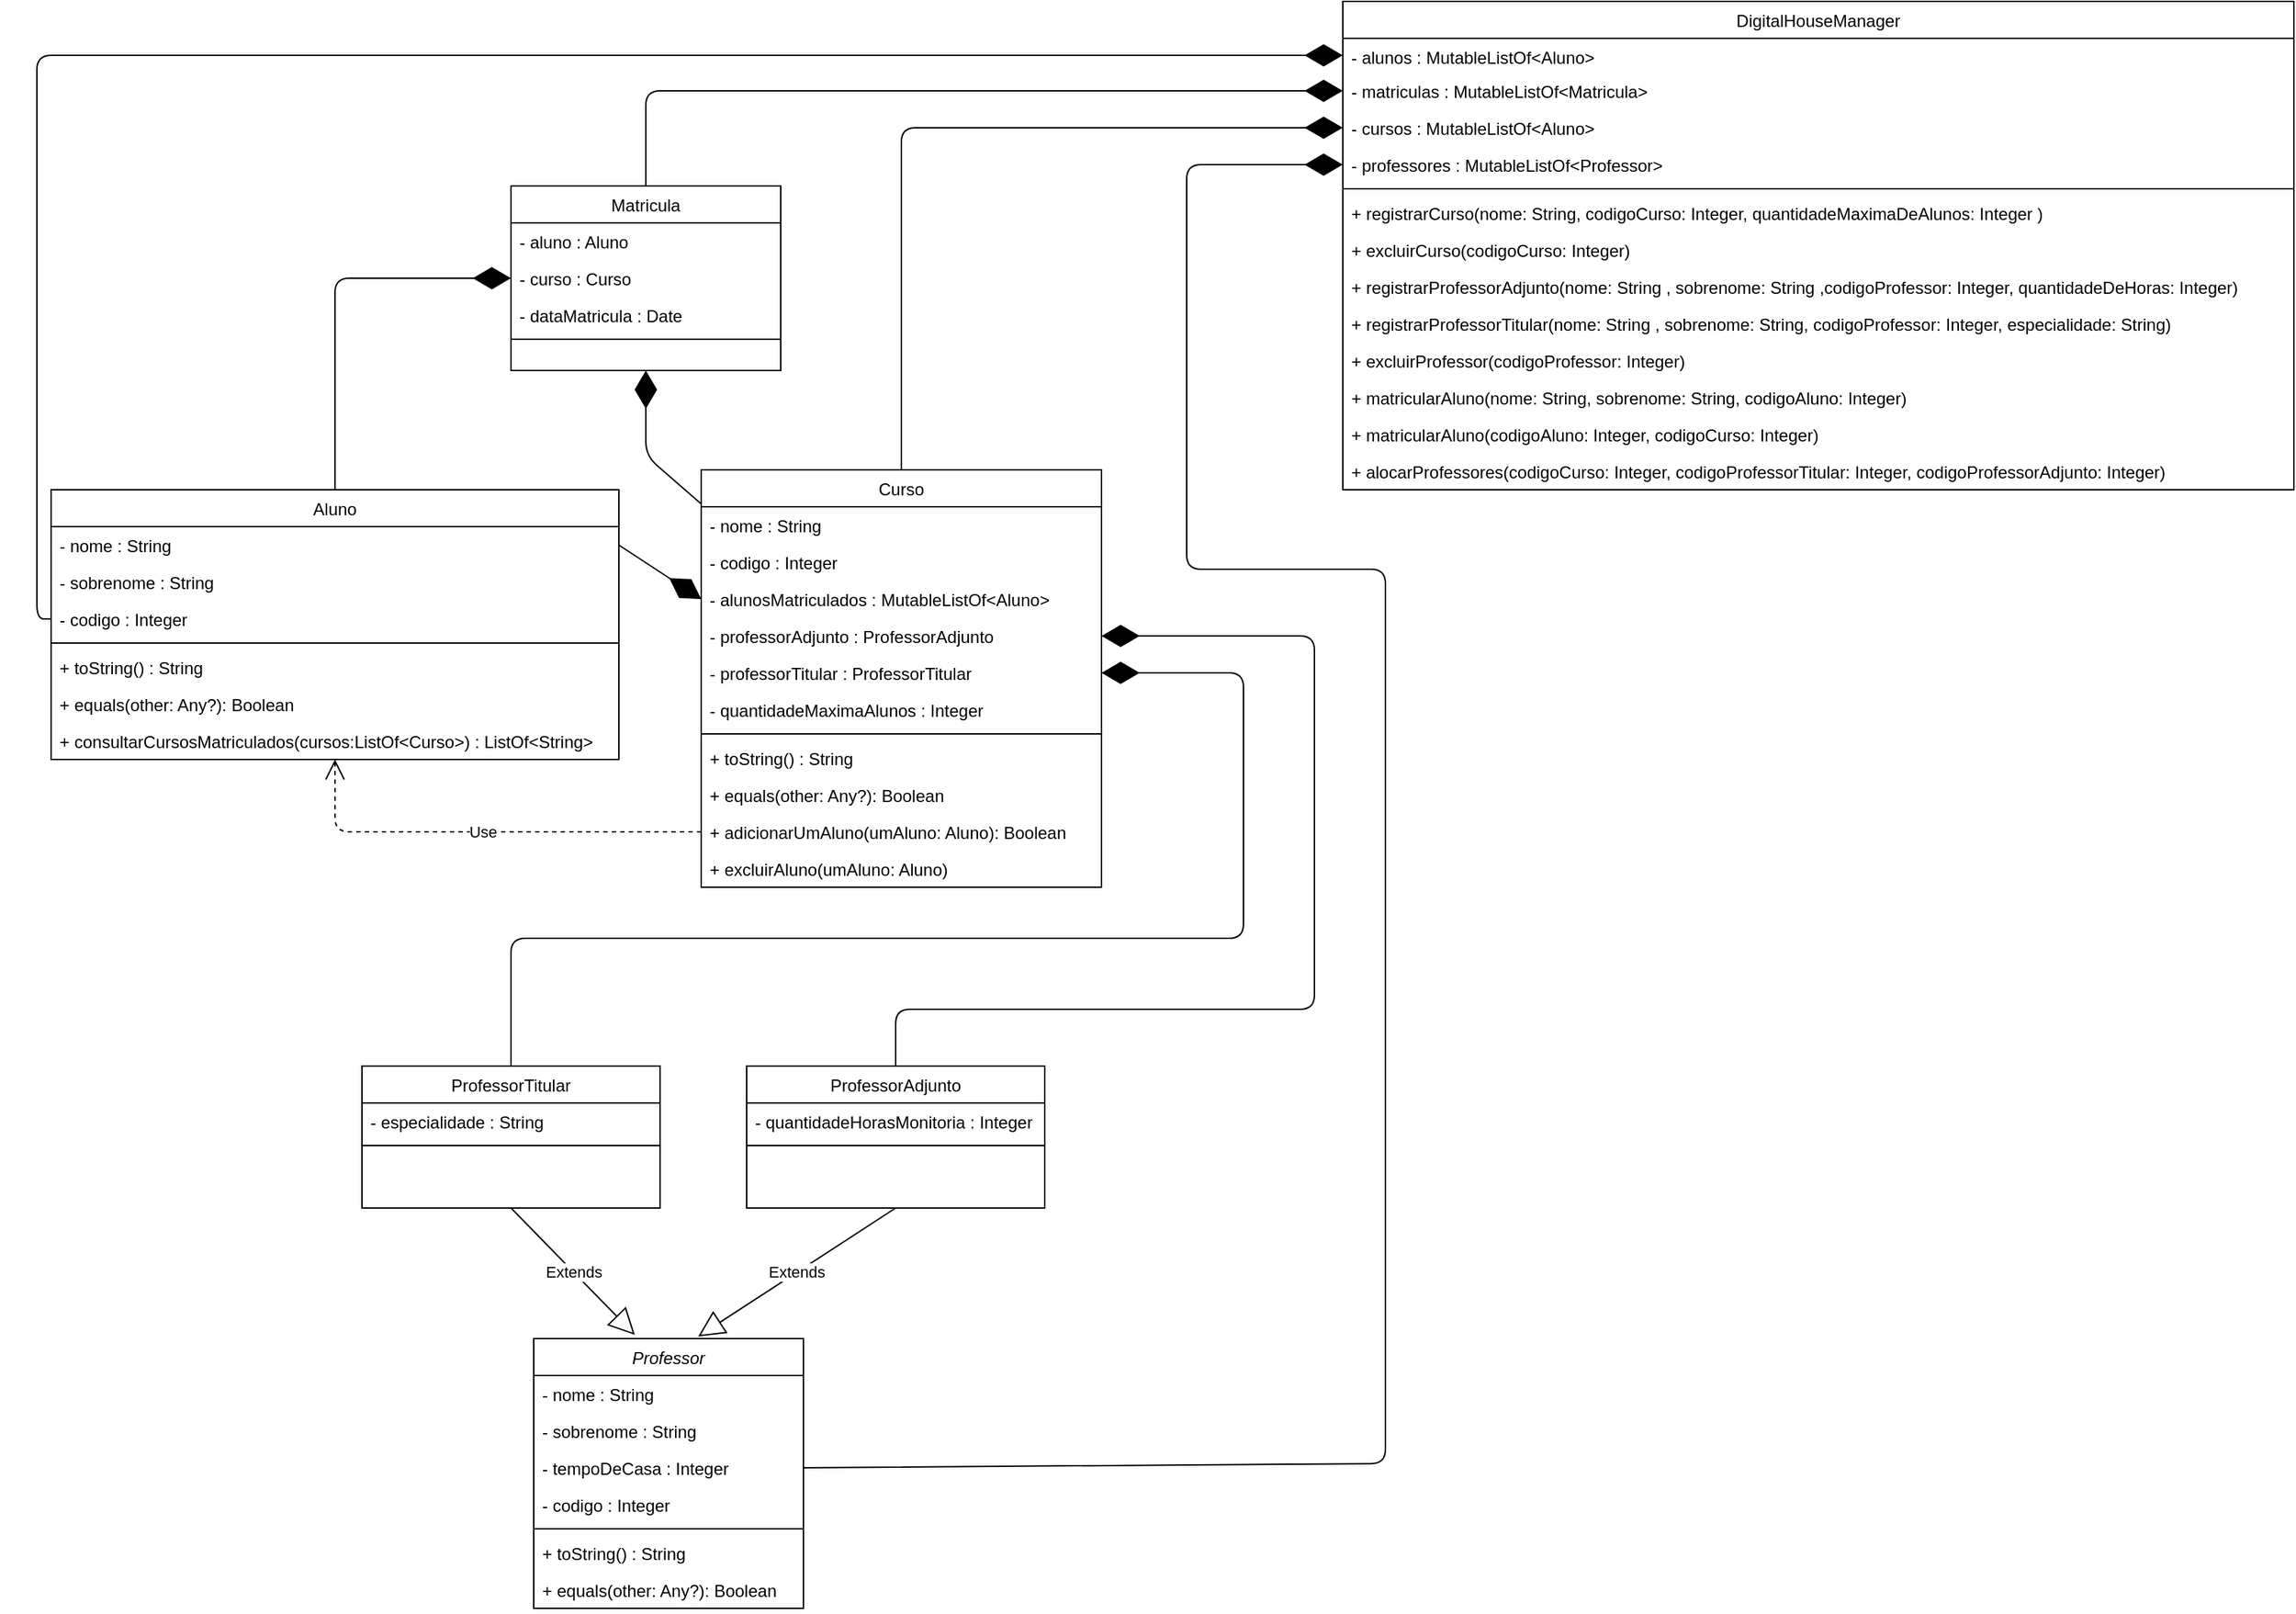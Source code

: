 <mxfile version="13.7.7" type="device"><diagram id="C5RBs43oDa-KdzZeNtuy" name="Page-1"><mxGraphModel dx="1577" dy="918" grid="1" gridSize="10" guides="1" tooltips="1" connect="1" arrows="1" fold="1" page="1" pageScale="1" pageWidth="827" pageHeight="1169" math="0" shadow="0"><root><mxCell id="WIyWlLk6GJQsqaUBKTNV-0"/><mxCell id="WIyWlLk6GJQsqaUBKTNV-1" parent="WIyWlLk6GJQsqaUBKTNV-0"/><mxCell id="B189YmtcXOPuMy648B2B-33" value="Extends" style="endArrow=block;endSize=16;endFill=0;html=1;exitX=0.5;exitY=1;exitDx=0;exitDy=0;entryX=0.375;entryY=-0.014;entryDx=0;entryDy=0;entryPerimeter=0;" parent="WIyWlLk6GJQsqaUBKTNV-1" source="B189YmtcXOPuMy648B2B-17" target="B189YmtcXOPuMy648B2B-8" edge="1"><mxGeometry width="160" relative="1" as="geometry"><mxPoint x="340" y="810" as="sourcePoint"/><mxPoint x="500" y="810" as="targetPoint"/></mxGeometry></mxCell><mxCell id="B189YmtcXOPuMy648B2B-34" value="Extends" style="endArrow=block;endSize=16;endFill=0;html=1;exitX=0.5;exitY=1;exitDx=0;exitDy=0;entryX=0.61;entryY=-0.008;entryDx=0;entryDy=0;entryPerimeter=0;" parent="WIyWlLk6GJQsqaUBKTNV-1" source="B189YmtcXOPuMy648B2B-25" target="B189YmtcXOPuMy648B2B-8" edge="1"><mxGeometry width="160" relative="1" as="geometry"><mxPoint x="415" y="740" as="sourcePoint"/><mxPoint x="510" y="820" as="targetPoint"/></mxGeometry></mxCell><mxCell id="5GUe3_cNUbi0rKs2hOgH-0" value="Matricula" style="swimlane;fontStyle=0;align=center;verticalAlign=top;childLayout=stackLayout;horizontal=1;startSize=26;horizontalStack=0;resizeParent=1;resizeLast=0;collapsible=1;marginBottom=0;rounded=0;shadow=0;strokeWidth=1;" parent="WIyWlLk6GJQsqaUBKTNV-1" vertex="1"><mxGeometry x="414" y="160" width="190" height="130" as="geometry"><mxRectangle x="230" y="140" width="160" height="26" as="alternateBounds"/></mxGeometry></mxCell><mxCell id="5GUe3_cNUbi0rKs2hOgH-1" value="- aluno : Aluno" style="text;align=left;verticalAlign=top;spacingLeft=4;spacingRight=4;overflow=hidden;rotatable=0;points=[[0,0.5],[1,0.5]];portConstraint=eastwest;" parent="5GUe3_cNUbi0rKs2hOgH-0" vertex="1"><mxGeometry y="26" width="190" height="26" as="geometry"/></mxCell><mxCell id="5GUe3_cNUbi0rKs2hOgH-2" value="- curso : Curso" style="text;align=left;verticalAlign=top;spacingLeft=4;spacingRight=4;overflow=hidden;rotatable=0;points=[[0,0.5],[1,0.5]];portConstraint=eastwest;rounded=0;shadow=0;html=0;" parent="5GUe3_cNUbi0rKs2hOgH-0" vertex="1"><mxGeometry y="52" width="190" height="26" as="geometry"/></mxCell><mxCell id="5GUe3_cNUbi0rKs2hOgH-6" value="- dataMatricula : Date" style="text;align=left;verticalAlign=top;spacingLeft=4;spacingRight=4;overflow=hidden;rotatable=0;points=[[0,0.5],[1,0.5]];portConstraint=eastwest;rounded=0;shadow=0;html=0;" parent="5GUe3_cNUbi0rKs2hOgH-0" vertex="1"><mxGeometry y="78" width="190" height="26" as="geometry"/></mxCell><mxCell id="5GUe3_cNUbi0rKs2hOgH-3" value="" style="line;html=1;strokeWidth=1;align=left;verticalAlign=middle;spacingTop=-1;spacingLeft=3;spacingRight=3;rotatable=0;labelPosition=right;points=[];portConstraint=eastwest;" parent="5GUe3_cNUbi0rKs2hOgH-0" vertex="1"><mxGeometry y="104" width="190" height="8" as="geometry"/></mxCell><mxCell id="5GUe3_cNUbi0rKs2hOgH-8" value="" style="endArrow=diamondThin;endFill=1;endSize=24;html=1;entryX=0;entryY=0.5;entryDx=0;entryDy=0;exitX=0.5;exitY=0;exitDx=0;exitDy=0;" parent="WIyWlLk6GJQsqaUBKTNV-1" source="zkfFHV4jXpPFQw0GAbJ--0" target="5GUe3_cNUbi0rKs2hOgH-2" edge="1"><mxGeometry width="160" relative="1" as="geometry"><mxPoint x="500" y="500" as="sourcePoint"/><mxPoint x="660" y="500" as="targetPoint"/><Array as="points"><mxPoint x="290" y="225"/></Array></mxGeometry></mxCell><mxCell id="5GUe3_cNUbi0rKs2hOgH-11" value="" style="endArrow=diamondThin;endFill=1;endSize=24;html=1;entryX=0.5;entryY=1;entryDx=0;entryDy=0;" parent="WIyWlLk6GJQsqaUBKTNV-1" source="B189YmtcXOPuMy648B2B-1" target="5GUe3_cNUbi0rKs2hOgH-0" edge="1"><mxGeometry width="160" relative="1" as="geometry"><mxPoint x="430" y="470" as="sourcePoint"/><mxPoint x="590" y="470" as="targetPoint"/><Array as="points"><mxPoint x="509" y="350"/></Array></mxGeometry></mxCell><mxCell id="5GUe3_cNUbi0rKs2hOgH-18" value="" style="endArrow=diamondThin;endFill=1;endSize=24;html=1;entryX=0;entryY=0.5;entryDx=0;entryDy=0;exitX=0;exitY=0.5;exitDx=0;exitDy=0;" parent="WIyWlLk6GJQsqaUBKTNV-1" source="zkfFHV4jXpPFQw0GAbJ--3" target="5GUe3_cNUbi0rKs2hOgH-13" edge="1"><mxGeometry width="160" relative="1" as="geometry"><mxPoint x="580" y="240" as="sourcePoint"/><mxPoint x="740" y="240" as="targetPoint"/><Array as="points"><mxPoint x="80" y="465"/><mxPoint x="80" y="68"/></Array></mxGeometry></mxCell><mxCell id="5GUe3_cNUbi0rKs2hOgH-19" value="" style="endArrow=diamondThin;endFill=1;endSize=24;html=1;entryX=0;entryY=0.5;entryDx=0;entryDy=0;exitX=0.5;exitY=0;exitDx=0;exitDy=0;" parent="WIyWlLk6GJQsqaUBKTNV-1" source="B189YmtcXOPuMy648B2B-1" target="5GUe3_cNUbi0rKs2hOgH-14" edge="1"><mxGeometry width="160" relative="1" as="geometry"><mxPoint x="580" y="240" as="sourcePoint"/><mxPoint x="740" y="240" as="targetPoint"/><Array as="points"><mxPoint x="689" y="119"/></Array></mxGeometry></mxCell><mxCell id="5GUe3_cNUbi0rKs2hOgH-21" value="" style="endArrow=diamondThin;endFill=1;endSize=24;html=1;exitX=1;exitY=0.5;exitDx=0;exitDy=0;entryX=0;entryY=0.5;entryDx=0;entryDy=0;" parent="WIyWlLk6GJQsqaUBKTNV-1" source="B189YmtcXOPuMy648B2B-15" target="5GUe3_cNUbi0rKs2hOgH-15" edge="1"><mxGeometry width="160" relative="1" as="geometry"><mxPoint x="600" y="610" as="sourcePoint"/><mxPoint x="1040" y="320" as="targetPoint"/><Array as="points"><mxPoint x="1030" y="1060"/><mxPoint x="1030" y="430"/><mxPoint x="970" y="430"/><mxPoint x="890" y="430"/><mxPoint x="890" y="145"/></Array></mxGeometry></mxCell><mxCell id="5GUe3_cNUbi0rKs2hOgH-22" value="" style="endArrow=diamondThin;endFill=1;endSize=24;html=1;entryX=0;entryY=0.5;entryDx=0;entryDy=0;exitX=0.5;exitY=0;exitDx=0;exitDy=0;" parent="WIyWlLk6GJQsqaUBKTNV-1" source="5GUe3_cNUbi0rKs2hOgH-0" target="5GUe3_cNUbi0rKs2hOgH-17" edge="1"><mxGeometry width="160" relative="1" as="geometry"><mxPoint x="640" y="210" as="sourcePoint"/><mxPoint x="800" y="210" as="targetPoint"/><Array as="points"><mxPoint x="509" y="93"/></Array></mxGeometry></mxCell><mxCell id="B189YmtcXOPuMy648B2B-1" value="Curso" style="swimlane;fontStyle=0;align=center;verticalAlign=top;childLayout=stackLayout;horizontal=1;startSize=26;horizontalStack=0;resizeParent=1;resizeLast=0;collapsible=1;marginBottom=0;rounded=0;shadow=0;strokeWidth=1;" parent="WIyWlLk6GJQsqaUBKTNV-1" vertex="1"><mxGeometry x="548" y="360" width="282" height="294" as="geometry"><mxRectangle x="230" y="140" width="160" height="26" as="alternateBounds"/></mxGeometry></mxCell><mxCell id="B189YmtcXOPuMy648B2B-2" value="- nome : String" style="text;align=left;verticalAlign=top;spacingLeft=4;spacingRight=4;overflow=hidden;rotatable=0;points=[[0,0.5],[1,0.5]];portConstraint=eastwest;" parent="B189YmtcXOPuMy648B2B-1" vertex="1"><mxGeometry y="26" width="282" height="26" as="geometry"/></mxCell><mxCell id="B189YmtcXOPuMy648B2B-4" value="- codigo : Integer" style="text;align=left;verticalAlign=top;spacingLeft=4;spacingRight=4;overflow=hidden;rotatable=0;points=[[0,0.5],[1,0.5]];portConstraint=eastwest;rounded=0;shadow=0;html=0;" parent="B189YmtcXOPuMy648B2B-1" vertex="1"><mxGeometry y="52" width="282" height="26" as="geometry"/></mxCell><mxCell id="5GUe3_cNUbi0rKs2hOgH-29" value="- alunosMatriculados : MutableListOf&lt;Aluno&gt;" style="text;align=left;verticalAlign=top;spacingLeft=4;spacingRight=4;overflow=hidden;rotatable=0;points=[[0,0.5],[1,0.5]];portConstraint=eastwest;rounded=0;shadow=0;html=0;" parent="B189YmtcXOPuMy648B2B-1" vertex="1"><mxGeometry y="78" width="282" height="26" as="geometry"/></mxCell><mxCell id="5GUe3_cNUbi0rKs2hOgH-25" value="- professorAdjunto : ProfessorAdjunto" style="text;align=left;verticalAlign=top;spacingLeft=4;spacingRight=4;overflow=hidden;rotatable=0;points=[[0,0.5],[1,0.5]];portConstraint=eastwest;rounded=0;shadow=0;html=0;" parent="B189YmtcXOPuMy648B2B-1" vertex="1"><mxGeometry y="104" width="282" height="26" as="geometry"/></mxCell><mxCell id="5GUe3_cNUbi0rKs2hOgH-24" value="- professorTitular : ProfessorTitular" style="text;align=left;verticalAlign=top;spacingLeft=4;spacingRight=4;overflow=hidden;rotatable=0;points=[[0,0.5],[1,0.5]];portConstraint=eastwest;rounded=0;shadow=0;html=0;" parent="B189YmtcXOPuMy648B2B-1" vertex="1"><mxGeometry y="130" width="282" height="26" as="geometry"/></mxCell><mxCell id="5GUe3_cNUbi0rKs2hOgH-26" value="- quantidadeMaximaAlunos : Integer" style="text;align=left;verticalAlign=top;spacingLeft=4;spacingRight=4;overflow=hidden;rotatable=0;points=[[0,0.5],[1,0.5]];portConstraint=eastwest;rounded=0;shadow=0;html=0;" parent="B189YmtcXOPuMy648B2B-1" vertex="1"><mxGeometry y="156" width="282" height="26" as="geometry"/></mxCell><mxCell id="B189YmtcXOPuMy648B2B-5" value="" style="line;html=1;strokeWidth=1;align=left;verticalAlign=middle;spacingTop=-1;spacingLeft=3;spacingRight=3;rotatable=0;labelPosition=right;points=[];portConstraint=eastwest;" parent="B189YmtcXOPuMy648B2B-1" vertex="1"><mxGeometry y="182" width="282" height="8" as="geometry"/></mxCell><mxCell id="B189YmtcXOPuMy648B2B-6" value="+ toString() : String" style="text;align=left;verticalAlign=top;spacingLeft=4;spacingRight=4;overflow=hidden;rotatable=0;points=[[0,0.5],[1,0.5]];portConstraint=eastwest;" parent="B189YmtcXOPuMy648B2B-1" vertex="1"><mxGeometry y="190" width="282" height="26" as="geometry"/></mxCell><mxCell id="B189YmtcXOPuMy648B2B-7" value="+ equals(other: Any?): Boolean" style="text;align=left;verticalAlign=top;spacingLeft=4;spacingRight=4;overflow=hidden;rotatable=0;points=[[0,0.5],[1,0.5]];portConstraint=eastwest;" parent="B189YmtcXOPuMy648B2B-1" vertex="1"><mxGeometry y="216" width="282" height="26" as="geometry"/></mxCell><mxCell id="5GUe3_cNUbi0rKs2hOgH-33" value="+ adicionarUmAluno(umAluno: Aluno): Boolean" style="text;align=left;verticalAlign=top;spacingLeft=4;spacingRight=4;overflow=hidden;rotatable=0;points=[[0,0.5],[1,0.5]];portConstraint=eastwest;" parent="B189YmtcXOPuMy648B2B-1" vertex="1"><mxGeometry y="242" width="282" height="26" as="geometry"/></mxCell><mxCell id="5GUe3_cNUbi0rKs2hOgH-34" value="+ excluirAluno(umAluno: Aluno)" style="text;align=left;verticalAlign=top;spacingLeft=4;spacingRight=4;overflow=hidden;rotatable=0;points=[[0,0.5],[1,0.5]];portConstraint=eastwest;" parent="B189YmtcXOPuMy648B2B-1" vertex="1"><mxGeometry y="268" width="282" height="26" as="geometry"/></mxCell><mxCell id="5GUe3_cNUbi0rKs2hOgH-28" value="" style="endArrow=diamondThin;endFill=1;endSize=24;html=1;exitX=1;exitY=0.5;exitDx=0;exitDy=0;entryX=0;entryY=0.5;entryDx=0;entryDy=0;" parent="WIyWlLk6GJQsqaUBKTNV-1" source="zkfFHV4jXpPFQw0GAbJ--1" target="5GUe3_cNUbi0rKs2hOgH-29" edge="1"><mxGeometry width="160" relative="1" as="geometry"><mxPoint x="640" y="470" as="sourcePoint"/><mxPoint x="800" y="470" as="targetPoint"/></mxGeometry></mxCell><mxCell id="5GUe3_cNUbi0rKs2hOgH-31" value="" style="endArrow=diamondThin;endFill=1;endSize=24;html=1;exitX=0.5;exitY=0;exitDx=0;exitDy=0;entryX=1;entryY=0.5;entryDx=0;entryDy=0;" parent="WIyWlLk6GJQsqaUBKTNV-1" source="B189YmtcXOPuMy648B2B-17" target="5GUe3_cNUbi0rKs2hOgH-24" edge="1"><mxGeometry width="160" relative="1" as="geometry"><mxPoint x="640" y="470" as="sourcePoint"/><mxPoint x="800" y="470" as="targetPoint"/><Array as="points"><mxPoint x="414" y="690"/><mxPoint x="930" y="690"/><mxPoint x="930" y="503"/></Array></mxGeometry></mxCell><mxCell id="5GUe3_cNUbi0rKs2hOgH-12" value="DigitalHouseManager" style="swimlane;fontStyle=0;align=center;verticalAlign=top;childLayout=stackLayout;horizontal=1;startSize=26;horizontalStack=0;resizeParent=1;resizeLast=0;collapsible=1;marginBottom=0;rounded=0;shadow=0;strokeWidth=1;" parent="WIyWlLk6GJQsqaUBKTNV-1" vertex="1"><mxGeometry x="1000" y="30" width="670" height="344" as="geometry"><mxRectangle x="230" y="140" width="160" height="26" as="alternateBounds"/></mxGeometry></mxCell><mxCell id="5GUe3_cNUbi0rKs2hOgH-13" value="- alunos : MutableListOf&lt;Aluno&gt;" style="text;align=left;verticalAlign=top;spacingLeft=4;spacingRight=4;overflow=hidden;rotatable=0;points=[[0,0.5],[1,0.5]];portConstraint=eastwest;" parent="5GUe3_cNUbi0rKs2hOgH-12" vertex="1"><mxGeometry y="26" width="670" height="24" as="geometry"/></mxCell><mxCell id="5GUe3_cNUbi0rKs2hOgH-17" value="- matriculas : MutableListOf&lt;Matricula&gt;" style="text;align=left;verticalAlign=top;spacingLeft=4;spacingRight=4;overflow=hidden;rotatable=0;points=[[0,0.5],[1,0.5]];portConstraint=eastwest;rounded=0;shadow=0;html=0;" parent="5GUe3_cNUbi0rKs2hOgH-12" vertex="1"><mxGeometry y="50" width="670" height="26" as="geometry"/></mxCell><mxCell id="5GUe3_cNUbi0rKs2hOgH-14" value="- cursos : MutableListOf&lt;Aluno&gt;" style="text;align=left;verticalAlign=top;spacingLeft=4;spacingRight=4;overflow=hidden;rotatable=0;points=[[0,0.5],[1,0.5]];portConstraint=eastwest;rounded=0;shadow=0;html=0;" parent="5GUe3_cNUbi0rKs2hOgH-12" vertex="1"><mxGeometry y="76" width="670" height="26" as="geometry"/></mxCell><mxCell id="5GUe3_cNUbi0rKs2hOgH-15" value="- professores : MutableListOf&lt;Professor&gt;" style="text;align=left;verticalAlign=top;spacingLeft=4;spacingRight=4;overflow=hidden;rotatable=0;points=[[0,0.5],[1,0.5]];portConstraint=eastwest;rounded=0;shadow=0;html=0;" parent="5GUe3_cNUbi0rKs2hOgH-12" vertex="1"><mxGeometry y="102" width="670" height="26" as="geometry"/></mxCell><mxCell id="5GUe3_cNUbi0rKs2hOgH-16" value="" style="line;html=1;strokeWidth=1;align=left;verticalAlign=middle;spacingTop=-1;spacingLeft=3;spacingRight=3;rotatable=0;labelPosition=right;points=[];portConstraint=eastwest;" parent="5GUe3_cNUbi0rKs2hOgH-12" vertex="1"><mxGeometry y="128" width="670" height="8" as="geometry"/></mxCell><mxCell id="5GUe3_cNUbi0rKs2hOgH-41" value="+ registrarCurso(nome: String, codigoCurso: Integer, quantidadeMaximaDeAlunos: Integer )" style="text;align=left;verticalAlign=top;spacingLeft=4;spacingRight=4;overflow=hidden;rotatable=0;points=[[0,0.5],[1,0.5]];portConstraint=eastwest;rounded=0;shadow=0;html=0;" parent="5GUe3_cNUbi0rKs2hOgH-12" vertex="1"><mxGeometry y="136" width="670" height="26" as="geometry"/></mxCell><mxCell id="5GUe3_cNUbi0rKs2hOgH-42" value="+ excluirCurso(codigoCurso: Integer)" style="text;align=left;verticalAlign=top;spacingLeft=4;spacingRight=4;overflow=hidden;rotatable=0;points=[[0,0.5],[1,0.5]];portConstraint=eastwest;rounded=0;shadow=0;html=0;" parent="5GUe3_cNUbi0rKs2hOgH-12" vertex="1"><mxGeometry y="162" width="670" height="26" as="geometry"/></mxCell><mxCell id="5GUe3_cNUbi0rKs2hOgH-43" value="+ registrarProfessorAdjunto(nome: String , sobrenome: String ,codigoProfessor: Integer, quantidadeDeHoras: Integer)" style="text;align=left;verticalAlign=top;spacingLeft=4;spacingRight=4;overflow=hidden;rotatable=0;points=[[0,0.5],[1,0.5]];portConstraint=eastwest;rounded=0;shadow=0;html=0;" parent="5GUe3_cNUbi0rKs2hOgH-12" vertex="1"><mxGeometry y="188" width="670" height="26" as="geometry"/></mxCell><mxCell id="5GUe3_cNUbi0rKs2hOgH-44" value="+ registrarProfessorTitular(nome: String , sobrenome: String, codigoProfessor: Integer, especialidade: String)" style="text;align=left;verticalAlign=top;spacingLeft=4;spacingRight=4;overflow=hidden;rotatable=0;points=[[0,0.5],[1,0.5]];portConstraint=eastwest;rounded=0;shadow=0;html=0;" parent="5GUe3_cNUbi0rKs2hOgH-12" vertex="1"><mxGeometry y="214" width="670" height="26" as="geometry"/></mxCell><mxCell id="5GUe3_cNUbi0rKs2hOgH-45" value="+ excluirProfessor(codigoProfessor: Integer)&#10;" style="text;align=left;verticalAlign=top;spacingLeft=4;spacingRight=4;overflow=hidden;rotatable=0;points=[[0,0.5],[1,0.5]];portConstraint=eastwest;rounded=0;shadow=0;html=0;" parent="5GUe3_cNUbi0rKs2hOgH-12" vertex="1"><mxGeometry y="240" width="670" height="26" as="geometry"/></mxCell><mxCell id="5GUe3_cNUbi0rKs2hOgH-46" value="+ matricularAluno(nome: String, sobrenome: String, codigoAluno: Integer)" style="text;align=left;verticalAlign=top;spacingLeft=4;spacingRight=4;overflow=hidden;rotatable=0;points=[[0,0.5],[1,0.5]];portConstraint=eastwest;rounded=0;shadow=0;html=0;" parent="5GUe3_cNUbi0rKs2hOgH-12" vertex="1"><mxGeometry y="266" width="670" height="26" as="geometry"/></mxCell><mxCell id="5GUe3_cNUbi0rKs2hOgH-47" value="+ matricularAluno(codigoAluno: Integer, codigoCurso:  Integer)&#10;" style="text;align=left;verticalAlign=top;spacingLeft=4;spacingRight=4;overflow=hidden;rotatable=0;points=[[0,0.5],[1,0.5]];portConstraint=eastwest;rounded=0;shadow=0;html=0;" parent="5GUe3_cNUbi0rKs2hOgH-12" vertex="1"><mxGeometry y="292" width="670" height="26" as="geometry"/></mxCell><mxCell id="5GUe3_cNUbi0rKs2hOgH-40" value="+ alocarProfessores(codigoCurso: Integer, codigoProfessorTitular:  Integer, codigoProfessorAdjunto: Integer)" style="text;align=left;verticalAlign=top;spacingLeft=4;spacingRight=4;overflow=hidden;rotatable=0;points=[[0,0.5],[1,0.5]];portConstraint=eastwest;rounded=0;shadow=0;html=0;" parent="5GUe3_cNUbi0rKs2hOgH-12" vertex="1"><mxGeometry y="318" width="670" height="26" as="geometry"/></mxCell><mxCell id="B189YmtcXOPuMy648B2B-8" value="Professor" style="swimlane;fontStyle=2;align=center;verticalAlign=top;childLayout=stackLayout;horizontal=1;startSize=26;horizontalStack=0;resizeParent=1;resizeLast=0;collapsible=1;marginBottom=0;rounded=0;shadow=0;strokeWidth=1;" parent="WIyWlLk6GJQsqaUBKTNV-1" vertex="1"><mxGeometry x="430" y="972" width="190" height="190" as="geometry"><mxRectangle x="230" y="140" width="160" height="26" as="alternateBounds"/></mxGeometry></mxCell><mxCell id="B189YmtcXOPuMy648B2B-9" value="- nome : String" style="text;align=left;verticalAlign=top;spacingLeft=4;spacingRight=4;overflow=hidden;rotatable=0;points=[[0,0.5],[1,0.5]];portConstraint=eastwest;" parent="B189YmtcXOPuMy648B2B-8" vertex="1"><mxGeometry y="26" width="190" height="26" as="geometry"/></mxCell><mxCell id="B189YmtcXOPuMy648B2B-14" value="- sobrenome : String" style="text;align=left;verticalAlign=top;spacingLeft=4;spacingRight=4;overflow=hidden;rotatable=0;points=[[0,0.5],[1,0.5]];portConstraint=eastwest;rounded=0;shadow=0;html=0;" parent="B189YmtcXOPuMy648B2B-8" vertex="1"><mxGeometry y="52" width="190" height="26" as="geometry"/></mxCell><mxCell id="B189YmtcXOPuMy648B2B-15" value="- tempoDeCasa : Integer" style="text;align=left;verticalAlign=top;spacingLeft=4;spacingRight=4;overflow=hidden;rotatable=0;points=[[0,0.5],[1,0.5]];portConstraint=eastwest;rounded=0;shadow=0;html=0;" parent="B189YmtcXOPuMy648B2B-8" vertex="1"><mxGeometry y="78" width="190" height="26" as="geometry"/></mxCell><mxCell id="B189YmtcXOPuMy648B2B-10" value="- codigo : Integer" style="text;align=left;verticalAlign=top;spacingLeft=4;spacingRight=4;overflow=hidden;rotatable=0;points=[[0,0.5],[1,0.5]];portConstraint=eastwest;rounded=0;shadow=0;html=0;" parent="B189YmtcXOPuMy648B2B-8" vertex="1"><mxGeometry y="104" width="190" height="26" as="geometry"/></mxCell><mxCell id="B189YmtcXOPuMy648B2B-11" value="" style="line;html=1;strokeWidth=1;align=left;verticalAlign=middle;spacingTop=-1;spacingLeft=3;spacingRight=3;rotatable=0;labelPosition=right;points=[];portConstraint=eastwest;" parent="B189YmtcXOPuMy648B2B-8" vertex="1"><mxGeometry y="130" width="190" height="8" as="geometry"/></mxCell><mxCell id="B189YmtcXOPuMy648B2B-12" value="+ toString() : String" style="text;align=left;verticalAlign=top;spacingLeft=4;spacingRight=4;overflow=hidden;rotatable=0;points=[[0,0.5],[1,0.5]];portConstraint=eastwest;" parent="B189YmtcXOPuMy648B2B-8" vertex="1"><mxGeometry y="138" width="190" height="26" as="geometry"/></mxCell><mxCell id="B189YmtcXOPuMy648B2B-13" value="+ equals(other: Any?): Boolean" style="text;align=left;verticalAlign=top;spacingLeft=4;spacingRight=4;overflow=hidden;rotatable=0;points=[[0,0.5],[1,0.5]];portConstraint=eastwest;" parent="B189YmtcXOPuMy648B2B-8" vertex="1"><mxGeometry y="164" width="190" height="26" as="geometry"/></mxCell><mxCell id="B189YmtcXOPuMy648B2B-25" value="ProfessorAdjunto" style="swimlane;fontStyle=0;align=center;verticalAlign=top;childLayout=stackLayout;horizontal=1;startSize=26;horizontalStack=0;resizeParent=1;resizeLast=0;collapsible=1;marginBottom=0;rounded=0;shadow=0;strokeWidth=1;" parent="WIyWlLk6GJQsqaUBKTNV-1" vertex="1"><mxGeometry x="580" y="780" width="210" height="100" as="geometry"><mxRectangle x="230" y="140" width="160" height="26" as="alternateBounds"/></mxGeometry></mxCell><mxCell id="B189YmtcXOPuMy648B2B-26" value="- quantidadeHorasMonitoria : Integer" style="text;align=left;verticalAlign=top;spacingLeft=4;spacingRight=4;overflow=hidden;rotatable=0;points=[[0,0.5],[1,0.5]];portConstraint=eastwest;" parent="B189YmtcXOPuMy648B2B-25" vertex="1"><mxGeometry y="26" width="210" height="26" as="geometry"/></mxCell><mxCell id="B189YmtcXOPuMy648B2B-30" value="" style="line;html=1;strokeWidth=1;align=left;verticalAlign=middle;spacingTop=-1;spacingLeft=3;spacingRight=3;rotatable=0;labelPosition=right;points=[];portConstraint=eastwest;" parent="B189YmtcXOPuMy648B2B-25" vertex="1"><mxGeometry y="52" width="210" height="8" as="geometry"/></mxCell><mxCell id="B189YmtcXOPuMy648B2B-17" value="ProfessorTitular" style="swimlane;fontStyle=0;align=center;verticalAlign=top;childLayout=stackLayout;horizontal=1;startSize=26;horizontalStack=0;resizeParent=1;resizeLast=0;collapsible=1;marginBottom=0;rounded=0;shadow=0;strokeWidth=1;" parent="WIyWlLk6GJQsqaUBKTNV-1" vertex="1"><mxGeometry x="309" y="780" width="210" height="100" as="geometry"><mxRectangle x="230" y="140" width="160" height="26" as="alternateBounds"/></mxGeometry></mxCell><mxCell id="B189YmtcXOPuMy648B2B-18" value="- especialidade : String" style="text;align=left;verticalAlign=top;spacingLeft=4;spacingRight=4;overflow=hidden;rotatable=0;points=[[0,0.5],[1,0.5]];portConstraint=eastwest;" parent="B189YmtcXOPuMy648B2B-17" vertex="1"><mxGeometry y="26" width="210" height="26" as="geometry"/></mxCell><mxCell id="B189YmtcXOPuMy648B2B-22" value="" style="line;html=1;strokeWidth=1;align=left;verticalAlign=middle;spacingTop=-1;spacingLeft=3;spacingRight=3;rotatable=0;labelPosition=right;points=[];portConstraint=eastwest;" parent="B189YmtcXOPuMy648B2B-17" vertex="1"><mxGeometry y="52" width="210" height="8" as="geometry"/></mxCell><mxCell id="5GUe3_cNUbi0rKs2hOgH-35" value="" style="endArrow=diamondThin;endFill=1;endSize=24;html=1;entryX=1;entryY=0.5;entryDx=0;entryDy=0;exitX=0.5;exitY=0;exitDx=0;exitDy=0;" parent="WIyWlLk6GJQsqaUBKTNV-1" source="B189YmtcXOPuMy648B2B-25" target="5GUe3_cNUbi0rKs2hOgH-25" edge="1"><mxGeometry width="160" relative="1" as="geometry"><mxPoint x="500" y="700" as="sourcePoint"/><mxPoint x="660" y="700" as="targetPoint"/><Array as="points"><mxPoint x="685" y="740"/><mxPoint x="980" y="740"/><mxPoint x="980" y="477"/></Array></mxGeometry></mxCell><mxCell id="5GUe3_cNUbi0rKs2hOgH-36" value="Use" style="endArrow=open;endSize=12;dashed=1;html=1;exitX=0;exitY=0.5;exitDx=0;exitDy=0;" parent="WIyWlLk6GJQsqaUBKTNV-1" source="5GUe3_cNUbi0rKs2hOgH-33" target="B189YmtcXOPuMy648B2B-0" edge="1"><mxGeometry width="160" relative="1" as="geometry"><mxPoint x="500" y="690" as="sourcePoint"/><mxPoint x="190" y="620" as="targetPoint"/><Array as="points"><mxPoint x="290" y="615"/></Array></mxGeometry></mxCell><mxCell id="zkfFHV4jXpPFQw0GAbJ--0" value="Aluno" style="swimlane;fontStyle=0;align=center;verticalAlign=top;childLayout=stackLayout;horizontal=1;startSize=26;horizontalStack=0;resizeParent=1;resizeLast=0;collapsible=1;marginBottom=0;rounded=0;shadow=0;strokeWidth=1;" parent="WIyWlLk6GJQsqaUBKTNV-1" vertex="1"><mxGeometry x="90" y="374" width="400" height="190" as="geometry"><mxRectangle x="230" y="140" width="160" height="26" as="alternateBounds"/></mxGeometry></mxCell><mxCell id="zkfFHV4jXpPFQw0GAbJ--1" value="- nome : String" style="text;align=left;verticalAlign=top;spacingLeft=4;spacingRight=4;overflow=hidden;rotatable=0;points=[[0,0.5],[1,0.5]];portConstraint=eastwest;" parent="zkfFHV4jXpPFQw0GAbJ--0" vertex="1"><mxGeometry y="26" width="400" height="26" as="geometry"/></mxCell><mxCell id="zkfFHV4jXpPFQw0GAbJ--2" value="- sobrenome : String" style="text;align=left;verticalAlign=top;spacingLeft=4;spacingRight=4;overflow=hidden;rotatable=0;points=[[0,0.5],[1,0.5]];portConstraint=eastwest;rounded=0;shadow=0;html=0;" parent="zkfFHV4jXpPFQw0GAbJ--0" vertex="1"><mxGeometry y="52" width="400" height="26" as="geometry"/></mxCell><mxCell id="zkfFHV4jXpPFQw0GAbJ--3" value="- codigo : Integer" style="text;align=left;verticalAlign=top;spacingLeft=4;spacingRight=4;overflow=hidden;rotatable=0;points=[[0,0.5],[1,0.5]];portConstraint=eastwest;rounded=0;shadow=0;html=0;" parent="zkfFHV4jXpPFQw0GAbJ--0" vertex="1"><mxGeometry y="78" width="400" height="26" as="geometry"/></mxCell><mxCell id="zkfFHV4jXpPFQw0GAbJ--4" value="" style="line;html=1;strokeWidth=1;align=left;verticalAlign=middle;spacingTop=-1;spacingLeft=3;spacingRight=3;rotatable=0;labelPosition=right;points=[];portConstraint=eastwest;" parent="zkfFHV4jXpPFQw0GAbJ--0" vertex="1"><mxGeometry y="104" width="400" height="8" as="geometry"/></mxCell><mxCell id="zkfFHV4jXpPFQw0GAbJ--5" value="+ toString() : String" style="text;align=left;verticalAlign=top;spacingLeft=4;spacingRight=4;overflow=hidden;rotatable=0;points=[[0,0.5],[1,0.5]];portConstraint=eastwest;" parent="zkfFHV4jXpPFQw0GAbJ--0" vertex="1"><mxGeometry y="112" width="400" height="26" as="geometry"/></mxCell><mxCell id="sfcSMpoZDfKzAyFe7SDW-0" value="+ equals(other: Any?): Boolean " style="text;align=left;verticalAlign=top;spacingLeft=4;spacingRight=4;overflow=hidden;rotatable=0;points=[[0,0.5],[1,0.5]];portConstraint=eastwest;" vertex="1" parent="zkfFHV4jXpPFQw0GAbJ--0"><mxGeometry y="138" width="400" height="26" as="geometry"/></mxCell><mxCell id="B189YmtcXOPuMy648B2B-0" value="+ consultarCursosMatriculados(cursos:ListOf&lt;Curso&gt;) : ListOf&lt;String&gt;" style="text;align=left;verticalAlign=top;spacingLeft=4;spacingRight=4;overflow=hidden;rotatable=0;points=[[0,0.5],[1,0.5]];portConstraint=eastwest;" parent="zkfFHV4jXpPFQw0GAbJ--0" vertex="1"><mxGeometry y="164" width="400" height="26" as="geometry"/></mxCell></root></mxGraphModel></diagram></mxfile>